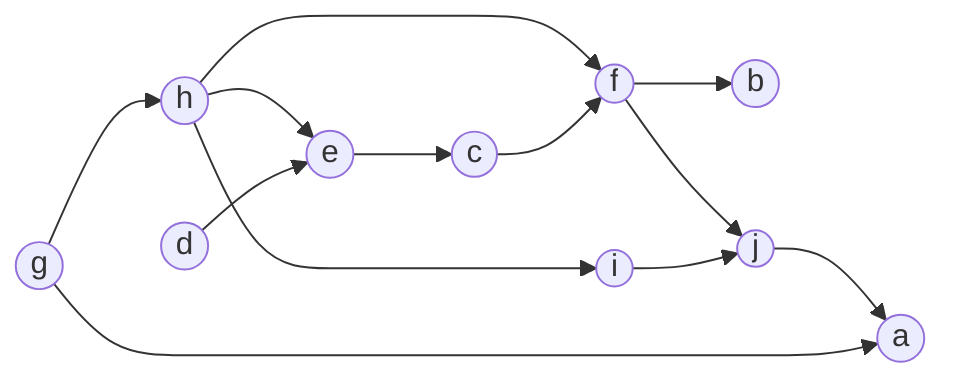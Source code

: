 flowchart LR
    a((a))
    b((b))
    c((c))
    d((d))
    e((e))
    f((f))
    g((g))
    h((h))
    i((i))
    j((j))

    g --> a
    f --> b
    e --> c
    d --> e
    c --> f
    h --> f
    g --> h
    h --> i
    i --> j
    f --> j
    j --> a
    h --> e